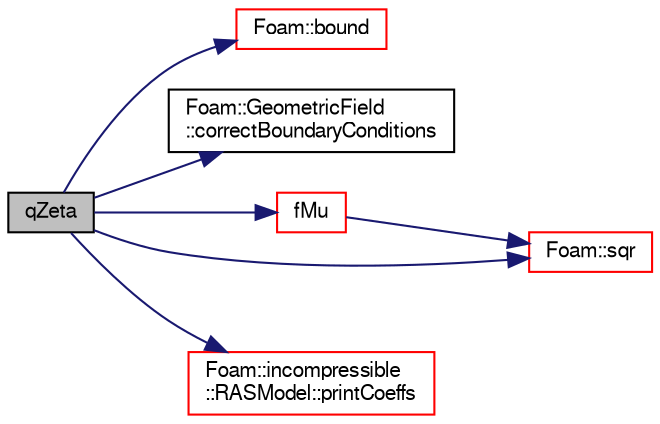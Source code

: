 digraph "qZeta"
{
  bgcolor="transparent";
  edge [fontname="FreeSans",fontsize="10",labelfontname="FreeSans",labelfontsize="10"];
  node [fontname="FreeSans",fontsize="10",shape=record];
  rankdir="LR";
  Node0 [label="qZeta",height=0.2,width=0.4,color="black", fillcolor="grey75", style="filled", fontcolor="black"];
  Node0 -> Node1 [color="midnightblue",fontsize="10",style="solid",fontname="FreeSans"];
  Node1 [label="Foam::bound",height=0.2,width=0.4,color="red",URL="$a21124.html#a334b2a2d0ce7997d360f7a018174a077",tooltip="Bound the given scalar field if it has gone unbounded. "];
  Node0 -> Node4 [color="midnightblue",fontsize="10",style="solid",fontname="FreeSans"];
  Node4 [label="Foam::GeometricField\l::correctBoundaryConditions",height=0.2,width=0.4,color="black",URL="$a22434.html#acaf6878ef900e593c4b20812f1b567d6",tooltip="Correct boundary field. "];
  Node0 -> Node315 [color="midnightblue",fontsize="10",style="solid",fontname="FreeSans"];
  Node315 [label="fMu",height=0.2,width=0.4,color="red",URL="$a31070.html#aedc45d75cb3b8ce73e8a20aa7cbe2a33"];
  Node315 -> Node373 [color="midnightblue",fontsize="10",style="solid",fontname="FreeSans"];
  Node373 [label="Foam::sqr",height=0.2,width=0.4,color="red",URL="$a21124.html#a277dc11c581d53826ab5090b08f3b17b"];
  Node0 -> Node374 [color="midnightblue",fontsize="10",style="solid",fontname="FreeSans"];
  Node374 [label="Foam::incompressible\l::RASModel::printCoeffs",height=0.2,width=0.4,color="red",URL="$a31074.html#a772219fa2839ff14534c54f38f8d5ce5",tooltip="Print model coefficients. "];
  Node0 -> Node373 [color="midnightblue",fontsize="10",style="solid",fontname="FreeSans"];
}
